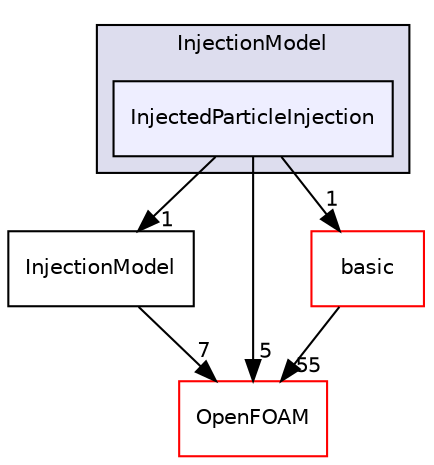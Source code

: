 digraph "src/lagrangian/intermediate/submodels/Kinematic/InjectionModel/InjectedParticleInjection" {
  bgcolor=transparent;
  compound=true
  node [ fontsize="10", fontname="Helvetica"];
  edge [ labelfontsize="10", labelfontname="Helvetica"];
  subgraph clusterdir_2c52a1c2f0c7ead309c5b735cade1a7e {
    graph [ bgcolor="#ddddee", pencolor="black", label="InjectionModel" fontname="Helvetica", fontsize="10", URL="dir_2c52a1c2f0c7ead309c5b735cade1a7e.html"]
  dir_72af3a2f5100d140a7418e7be1ab0246 [shape=box, label="InjectedParticleInjection", style="filled", fillcolor="#eeeeff", pencolor="black", URL="dir_72af3a2f5100d140a7418e7be1ab0246.html"];
  }
  dir_ee3de75dfe155d4ca6e4529231428527 [shape=box label="InjectionModel" URL="dir_ee3de75dfe155d4ca6e4529231428527.html"];
  dir_c5473ff19b20e6ec4dfe5c310b3778a8 [shape=box label="OpenFOAM" color="red" URL="dir_c5473ff19b20e6ec4dfe5c310b3778a8.html"];
  dir_584e0ab0901b4327f36f4285cac7f2f8 [shape=box label="basic" color="red" URL="dir_584e0ab0901b4327f36f4285cac7f2f8.html"];
  dir_ee3de75dfe155d4ca6e4529231428527->dir_c5473ff19b20e6ec4dfe5c310b3778a8 [headlabel="7", labeldistance=1.5 headhref="dir_001689_002151.html"];
  dir_584e0ab0901b4327f36f4285cac7f2f8->dir_c5473ff19b20e6ec4dfe5c310b3778a8 [headlabel="55", labeldistance=1.5 headhref="dir_001501_002151.html"];
  dir_72af3a2f5100d140a7418e7be1ab0246->dir_ee3de75dfe155d4ca6e4529231428527 [headlabel="1", labeldistance=1.5 headhref="dir_001688_001689.html"];
  dir_72af3a2f5100d140a7418e7be1ab0246->dir_c5473ff19b20e6ec4dfe5c310b3778a8 [headlabel="5", labeldistance=1.5 headhref="dir_001688_002151.html"];
  dir_72af3a2f5100d140a7418e7be1ab0246->dir_584e0ab0901b4327f36f4285cac7f2f8 [headlabel="1", labeldistance=1.5 headhref="dir_001688_001501.html"];
}

